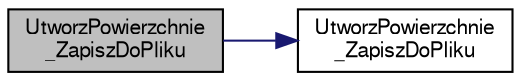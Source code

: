 digraph "UtworzPowierzchnie_ZapiszDoPliku"
{
 // LATEX_PDF_SIZE
  edge [fontname="FreeSans",fontsize="10",labelfontname="FreeSans",labelfontsize="10"];
  node [fontname="FreeSans",fontsize="10",shape=record];
  rankdir="LR";
  Node1 [label="UtworzPowierzchnie\l_ZapiszDoPliku",height=0.2,width=0.4,color="black", fillcolor="grey75", style="filled", fontcolor="black",tooltip=" "];
  Node1 -> Node2 [color="midnightblue",fontsize="10",style="solid",fontname="FreeSans"];
  Node2 [label="UtworzPowierzchnie\l_ZapiszDoPliku",height=0.2,width=0.4,color="black", fillcolor="white", style="filled",URL="$a00062.html#a4eefeb43e7c6727fb4e262012df87ad2",tooltip=" "];
}
